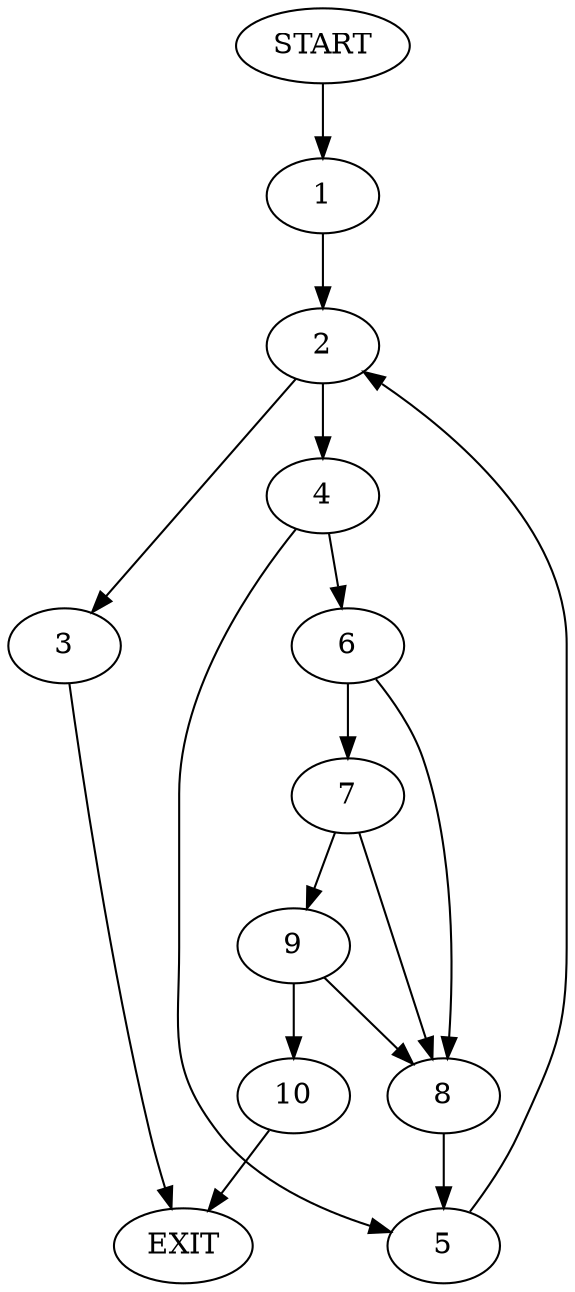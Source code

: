 digraph {
0 [label="START"]
11 [label="EXIT"]
0 -> 1
1 -> 2
2 -> 3
2 -> 4
3 -> 11
4 -> 5
4 -> 6
6 -> 7
6 -> 8
5 -> 2
7 -> 9
7 -> 8
8 -> 5
9 -> 10
9 -> 8
10 -> 11
}
